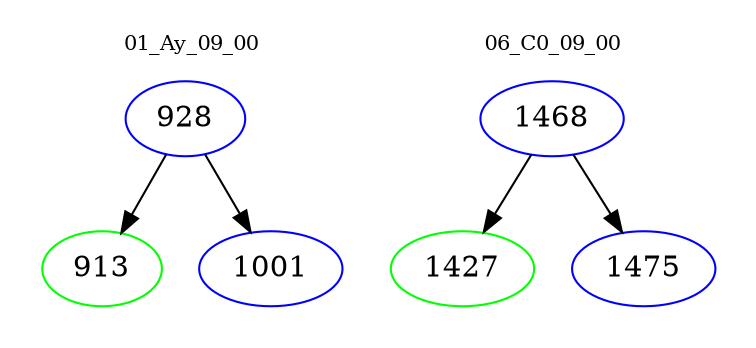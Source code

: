 digraph{
subgraph cluster_0 {
color = white
label = "01_Ay_09_00";
fontsize=10;
T0_928 [label="928", color="blue"]
T0_928 -> T0_913 [color="black"]
T0_913 [label="913", color="green"]
T0_928 -> T0_1001 [color="black"]
T0_1001 [label="1001", color="blue"]
}
subgraph cluster_1 {
color = white
label = "06_C0_09_00";
fontsize=10;
T1_1468 [label="1468", color="blue"]
T1_1468 -> T1_1427 [color="black"]
T1_1427 [label="1427", color="green"]
T1_1468 -> T1_1475 [color="black"]
T1_1475 [label="1475", color="blue"]
}
}
